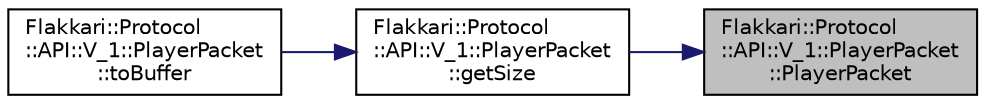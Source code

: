 digraph "Flakkari::Protocol::API::V_1::PlayerPacket::PlayerPacket"
{
 // LATEX_PDF_SIZE
  edge [fontname="Helvetica",fontsize="10",labelfontname="Helvetica",labelfontsize="10"];
  node [fontname="Helvetica",fontsize="10",shape=record];
  rankdir="RL";
  Node1 [label="Flakkari::Protocol\l::API::V_1::PlayerPacket\l::PlayerPacket",height=0.2,width=0.4,color="black", fillcolor="grey75", style="filled", fontcolor="black",tooltip=" "];
  Node1 -> Node2 [dir="back",color="midnightblue",fontsize="10",style="solid",fontname="Helvetica"];
  Node2 [label="Flakkari::Protocol\l::API::V_1::PlayerPacket\l::getSize",height=0.2,width=0.4,color="black", fillcolor="white", style="filled",URL="$d5/d79/structFlakkari_1_1Protocol_1_1API_1_1V__1_1_1PlayerPacket.html#a56ff07ed4800eb0eed16e1144847bba5",tooltip=" "];
  Node2 -> Node3 [dir="back",color="midnightblue",fontsize="10",style="solid",fontname="Helvetica"];
  Node3 [label="Flakkari::Protocol\l::API::V_1::PlayerPacket\l::toBuffer",height=0.2,width=0.4,color="black", fillcolor="white", style="filled",URL="$d5/d79/structFlakkari_1_1Protocol_1_1API_1_1V__1_1_1PlayerPacket.html#a261106c98d47756e6471140f4cdd91da",tooltip=" "];
}
